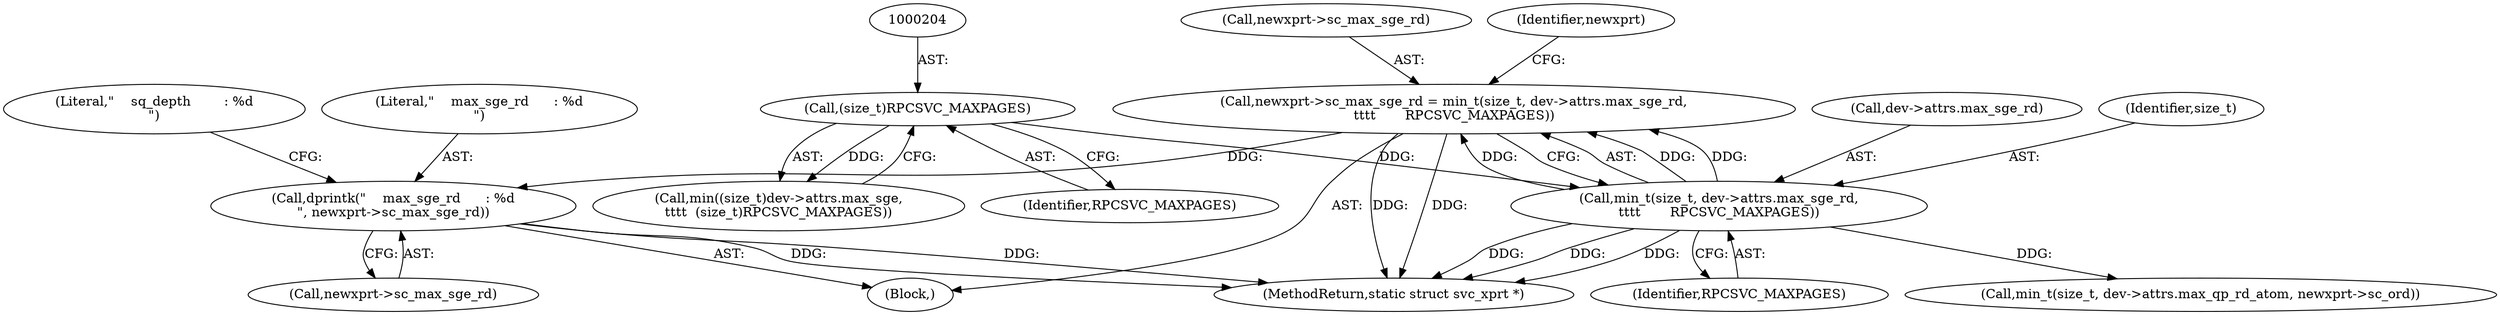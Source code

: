 digraph "0_linux_c70422f760c120480fee4de6c38804c72aa26bc1_44@pointer" {
"1000206" [label="(Call,newxprt->sc_max_sge_rd = min_t(size_t, dev->attrs.max_sge_rd,\n\t\t\t\t       RPCSVC_MAXPAGES))"];
"1000210" [label="(Call,min_t(size_t, dev->attrs.max_sge_rd,\n\t\t\t\t       RPCSVC_MAXPAGES))"];
"1000203" [label="(Call,(size_t)RPCSVC_MAXPAGES)"];
"1000738" [label="(Call,dprintk(\"    max_sge_rd      : %d\n\", newxprt->sc_max_sge_rd))"];
"1000203" [label="(Call,(size_t)RPCSVC_MAXPAGES)"];
"1000297" [label="(Call,min_t(size_t, dev->attrs.max_qp_rd_atom, newxprt->sc_ord))"];
"1000210" [label="(Call,min_t(size_t, dev->attrs.max_sge_rd,\n\t\t\t\t       RPCSVC_MAXPAGES))"];
"1000113" [label="(Block,)"];
"1000195" [label="(Call,min((size_t)dev->attrs.max_sge,\n\t\t\t\t  (size_t)RPCSVC_MAXPAGES))"];
"1000744" [label="(Literal,\"    sq_depth        : %d\n\")"];
"1000212" [label="(Call,dev->attrs.max_sge_rd)"];
"1000739" [label="(Literal,\"    max_sge_rd      : %d\n\")"];
"1000220" [label="(Identifier,newxprt)"];
"1000217" [label="(Identifier,RPCSVC_MAXPAGES)"];
"1000207" [label="(Call,newxprt->sc_max_sge_rd)"];
"1000205" [label="(Identifier,RPCSVC_MAXPAGES)"];
"1000740" [label="(Call,newxprt->sc_max_sge_rd)"];
"1000211" [label="(Identifier,size_t)"];
"1000206" [label="(Call,newxprt->sc_max_sge_rd = min_t(size_t, dev->attrs.max_sge_rd,\n\t\t\t\t       RPCSVC_MAXPAGES))"];
"1000797" [label="(MethodReturn,static struct svc_xprt *)"];
"1000738" [label="(Call,dprintk(\"    max_sge_rd      : %d\n\", newxprt->sc_max_sge_rd))"];
"1000206" -> "1000113"  [label="AST: "];
"1000206" -> "1000210"  [label="CFG: "];
"1000207" -> "1000206"  [label="AST: "];
"1000210" -> "1000206"  [label="AST: "];
"1000220" -> "1000206"  [label="CFG: "];
"1000206" -> "1000797"  [label="DDG: "];
"1000206" -> "1000797"  [label="DDG: "];
"1000210" -> "1000206"  [label="DDG: "];
"1000210" -> "1000206"  [label="DDG: "];
"1000210" -> "1000206"  [label="DDG: "];
"1000206" -> "1000738"  [label="DDG: "];
"1000210" -> "1000217"  [label="CFG: "];
"1000211" -> "1000210"  [label="AST: "];
"1000212" -> "1000210"  [label="AST: "];
"1000217" -> "1000210"  [label="AST: "];
"1000210" -> "1000797"  [label="DDG: "];
"1000210" -> "1000797"  [label="DDG: "];
"1000210" -> "1000797"  [label="DDG: "];
"1000203" -> "1000210"  [label="DDG: "];
"1000210" -> "1000297"  [label="DDG: "];
"1000203" -> "1000195"  [label="AST: "];
"1000203" -> "1000205"  [label="CFG: "];
"1000204" -> "1000203"  [label="AST: "];
"1000205" -> "1000203"  [label="AST: "];
"1000195" -> "1000203"  [label="CFG: "];
"1000203" -> "1000195"  [label="DDG: "];
"1000738" -> "1000113"  [label="AST: "];
"1000738" -> "1000740"  [label="CFG: "];
"1000739" -> "1000738"  [label="AST: "];
"1000740" -> "1000738"  [label="AST: "];
"1000744" -> "1000738"  [label="CFG: "];
"1000738" -> "1000797"  [label="DDG: "];
"1000738" -> "1000797"  [label="DDG: "];
}
